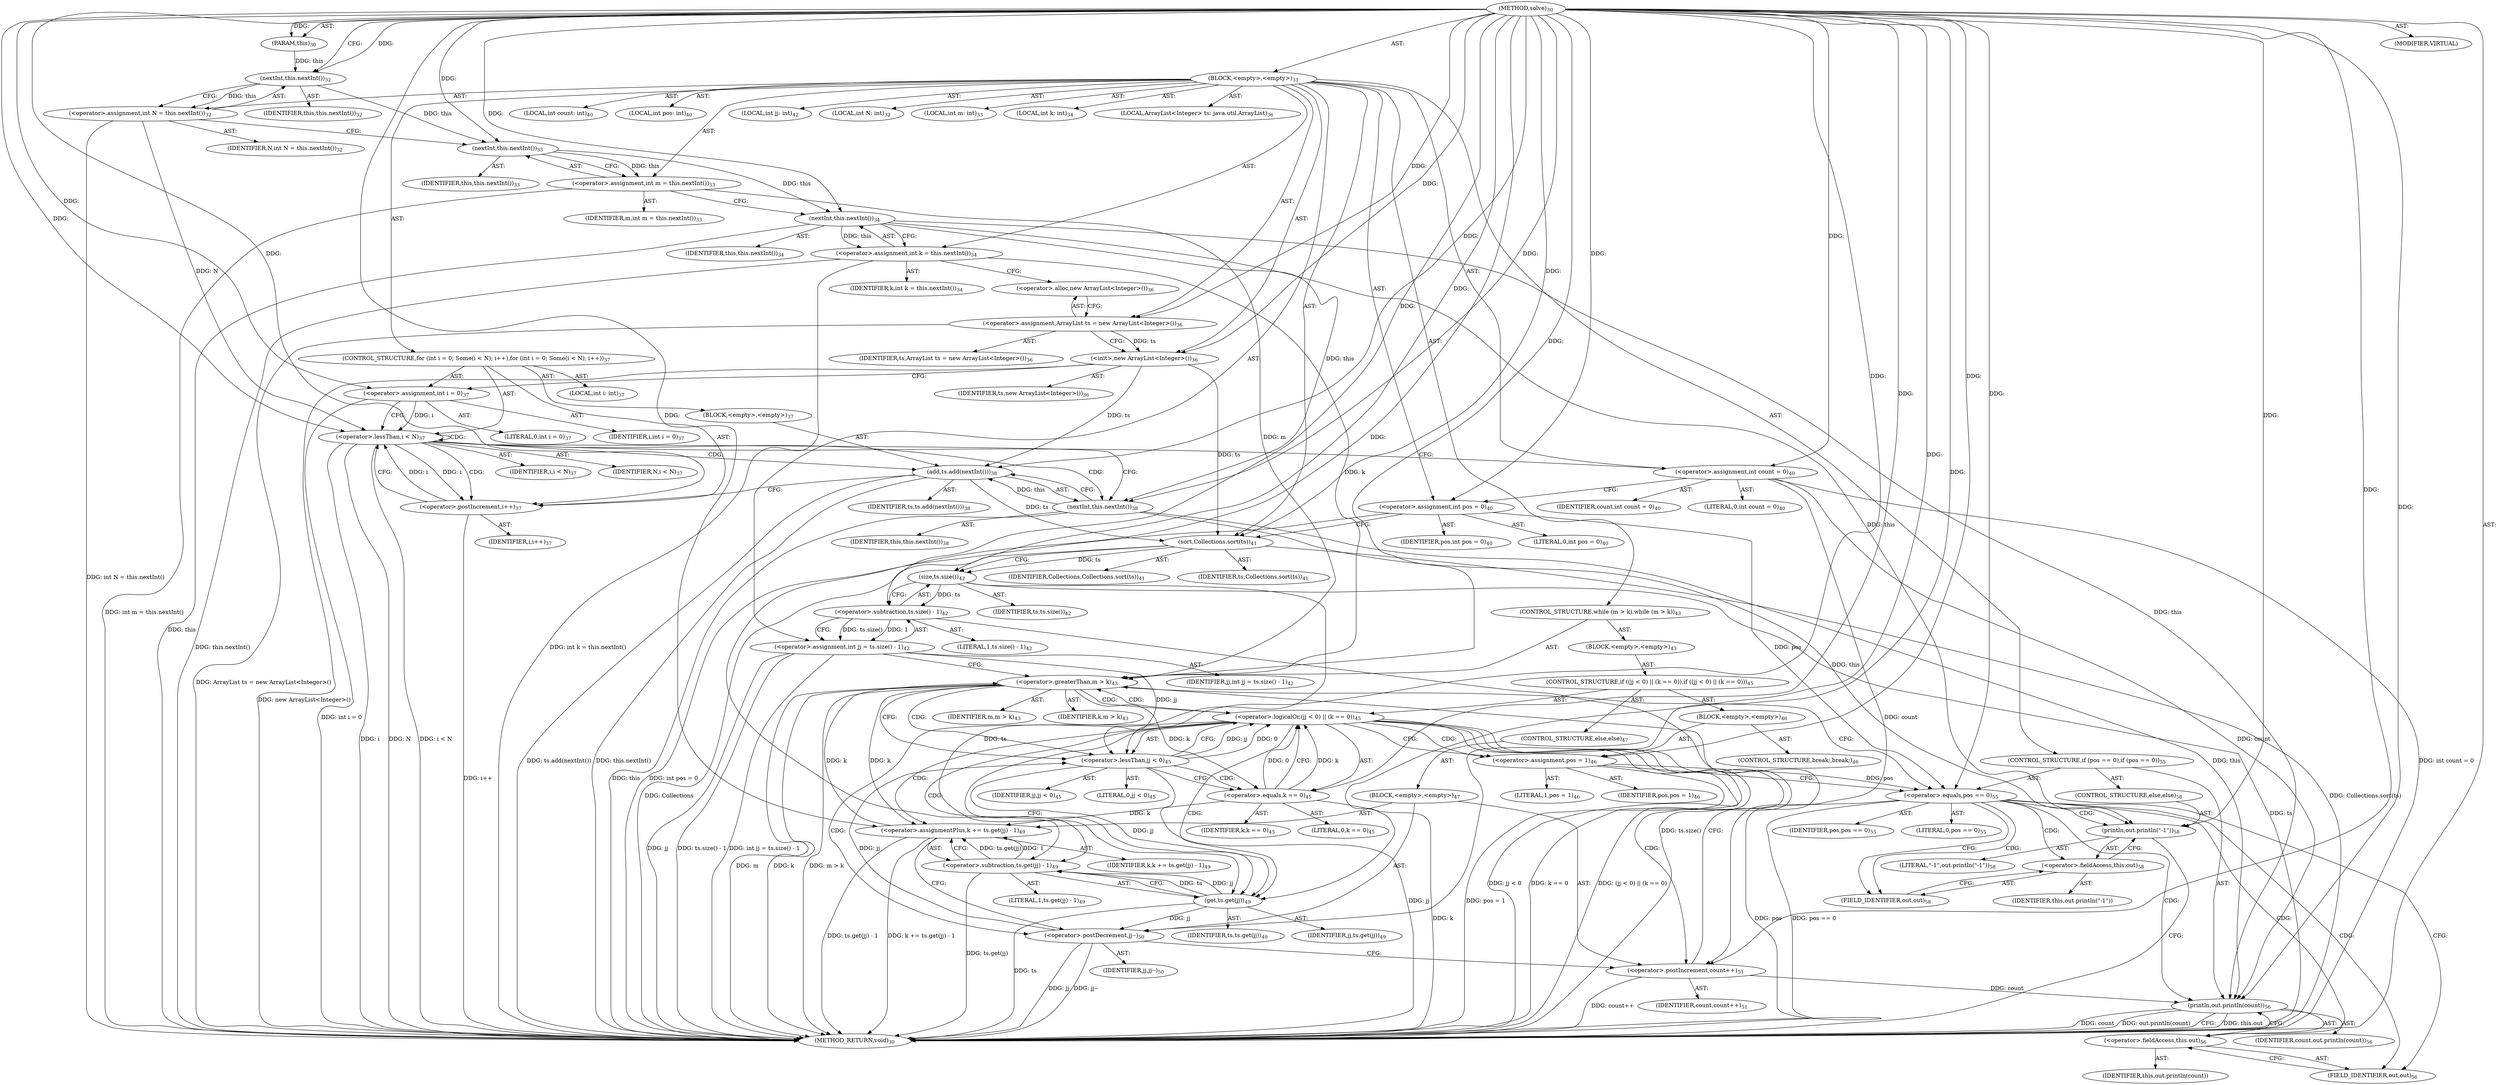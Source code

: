 digraph "solve" {  
"120" [label = <(METHOD,solve)<SUB>30</SUB>> ]
"6" [label = <(PARAM,this)<SUB>30</SUB>> ]
"121" [label = <(BLOCK,&lt;empty&gt;,&lt;empty&gt;)<SUB>31</SUB>> ]
"122" [label = <(LOCAL,int N: int)<SUB>32</SUB>> ]
"123" [label = <(&lt;operator&gt;.assignment,int N = this.nextInt())<SUB>32</SUB>> ]
"124" [label = <(IDENTIFIER,N,int N = this.nextInt())<SUB>32</SUB>> ]
"125" [label = <(nextInt,this.nextInt())<SUB>32</SUB>> ]
"5" [label = <(IDENTIFIER,this,this.nextInt())<SUB>32</SUB>> ]
"126" [label = <(LOCAL,int m: int)<SUB>33</SUB>> ]
"127" [label = <(&lt;operator&gt;.assignment,int m = this.nextInt())<SUB>33</SUB>> ]
"128" [label = <(IDENTIFIER,m,int m = this.nextInt())<SUB>33</SUB>> ]
"129" [label = <(nextInt,this.nextInt())<SUB>33</SUB>> ]
"7" [label = <(IDENTIFIER,this,this.nextInt())<SUB>33</SUB>> ]
"130" [label = <(LOCAL,int k: int)<SUB>34</SUB>> ]
"131" [label = <(&lt;operator&gt;.assignment,int k = this.nextInt())<SUB>34</SUB>> ]
"132" [label = <(IDENTIFIER,k,int k = this.nextInt())<SUB>34</SUB>> ]
"133" [label = <(nextInt,this.nextInt())<SUB>34</SUB>> ]
"8" [label = <(IDENTIFIER,this,this.nextInt())<SUB>34</SUB>> ]
"10" [label = <(LOCAL,ArrayList&lt;Integer&gt; ts: java.util.ArrayList)<SUB>36</SUB>> ]
"134" [label = <(&lt;operator&gt;.assignment,ArrayList ts = new ArrayList&lt;Integer&gt;())<SUB>36</SUB>> ]
"135" [label = <(IDENTIFIER,ts,ArrayList ts = new ArrayList&lt;Integer&gt;())<SUB>36</SUB>> ]
"136" [label = <(&lt;operator&gt;.alloc,new ArrayList&lt;Integer&gt;())<SUB>36</SUB>> ]
"137" [label = <(&lt;init&gt;,new ArrayList&lt;Integer&gt;())<SUB>36</SUB>> ]
"9" [label = <(IDENTIFIER,ts,new ArrayList&lt;Integer&gt;())<SUB>36</SUB>> ]
"138" [label = <(CONTROL_STRUCTURE,for (int i = 0; Some(i &lt; N); i++),for (int i = 0; Some(i &lt; N); i++))<SUB>37</SUB>> ]
"139" [label = <(LOCAL,int i: int)<SUB>37</SUB>> ]
"140" [label = <(&lt;operator&gt;.assignment,int i = 0)<SUB>37</SUB>> ]
"141" [label = <(IDENTIFIER,i,int i = 0)<SUB>37</SUB>> ]
"142" [label = <(LITERAL,0,int i = 0)<SUB>37</SUB>> ]
"143" [label = <(&lt;operator&gt;.lessThan,i &lt; N)<SUB>37</SUB>> ]
"144" [label = <(IDENTIFIER,i,i &lt; N)<SUB>37</SUB>> ]
"145" [label = <(IDENTIFIER,N,i &lt; N)<SUB>37</SUB>> ]
"146" [label = <(&lt;operator&gt;.postIncrement,i++)<SUB>37</SUB>> ]
"147" [label = <(IDENTIFIER,i,i++)<SUB>37</SUB>> ]
"148" [label = <(BLOCK,&lt;empty&gt;,&lt;empty&gt;)<SUB>37</SUB>> ]
"149" [label = <(add,ts.add(nextInt()))<SUB>38</SUB>> ]
"150" [label = <(IDENTIFIER,ts,ts.add(nextInt()))<SUB>38</SUB>> ]
"151" [label = <(nextInt,this.nextInt())<SUB>38</SUB>> ]
"11" [label = <(IDENTIFIER,this,this.nextInt())<SUB>38</SUB>> ]
"152" [label = <(LOCAL,int count: int)<SUB>40</SUB>> ]
"153" [label = <(LOCAL,int pos: int)<SUB>40</SUB>> ]
"154" [label = <(&lt;operator&gt;.assignment,int count = 0)<SUB>40</SUB>> ]
"155" [label = <(IDENTIFIER,count,int count = 0)<SUB>40</SUB>> ]
"156" [label = <(LITERAL,0,int count = 0)<SUB>40</SUB>> ]
"157" [label = <(&lt;operator&gt;.assignment,int pos = 0)<SUB>40</SUB>> ]
"158" [label = <(IDENTIFIER,pos,int pos = 0)<SUB>40</SUB>> ]
"159" [label = <(LITERAL,0,int pos = 0)<SUB>40</SUB>> ]
"160" [label = <(sort,Collections.sort(ts))<SUB>41</SUB>> ]
"161" [label = <(IDENTIFIER,Collections,Collections.sort(ts))<SUB>41</SUB>> ]
"162" [label = <(IDENTIFIER,ts,Collections.sort(ts))<SUB>41</SUB>> ]
"163" [label = <(LOCAL,int jj: int)<SUB>42</SUB>> ]
"164" [label = <(&lt;operator&gt;.assignment,int jj = ts.size() - 1)<SUB>42</SUB>> ]
"165" [label = <(IDENTIFIER,jj,int jj = ts.size() - 1)<SUB>42</SUB>> ]
"166" [label = <(&lt;operator&gt;.subtraction,ts.size() - 1)<SUB>42</SUB>> ]
"167" [label = <(size,ts.size())<SUB>42</SUB>> ]
"168" [label = <(IDENTIFIER,ts,ts.size())<SUB>42</SUB>> ]
"169" [label = <(LITERAL,1,ts.size() - 1)<SUB>42</SUB>> ]
"170" [label = <(CONTROL_STRUCTURE,while (m &gt; k),while (m &gt; k))<SUB>43</SUB>> ]
"171" [label = <(&lt;operator&gt;.greaterThan,m &gt; k)<SUB>43</SUB>> ]
"172" [label = <(IDENTIFIER,m,m &gt; k)<SUB>43</SUB>> ]
"173" [label = <(IDENTIFIER,k,m &gt; k)<SUB>43</SUB>> ]
"174" [label = <(BLOCK,&lt;empty&gt;,&lt;empty&gt;)<SUB>43</SUB>> ]
"175" [label = <(CONTROL_STRUCTURE,if ((jj &lt; 0) || (k == 0)),if ((jj &lt; 0) || (k == 0)))<SUB>45</SUB>> ]
"176" [label = <(&lt;operator&gt;.logicalOr,(jj &lt; 0) || (k == 0))<SUB>45</SUB>> ]
"177" [label = <(&lt;operator&gt;.lessThan,jj &lt; 0)<SUB>45</SUB>> ]
"178" [label = <(IDENTIFIER,jj,jj &lt; 0)<SUB>45</SUB>> ]
"179" [label = <(LITERAL,0,jj &lt; 0)<SUB>45</SUB>> ]
"180" [label = <(&lt;operator&gt;.equals,k == 0)<SUB>45</SUB>> ]
"181" [label = <(IDENTIFIER,k,k == 0)<SUB>45</SUB>> ]
"182" [label = <(LITERAL,0,k == 0)<SUB>45</SUB>> ]
"183" [label = <(BLOCK,&lt;empty&gt;,&lt;empty&gt;)<SUB>46</SUB>> ]
"184" [label = <(&lt;operator&gt;.assignment,pos = 1)<SUB>46</SUB>> ]
"185" [label = <(IDENTIFIER,pos,pos = 1)<SUB>46</SUB>> ]
"186" [label = <(LITERAL,1,pos = 1)<SUB>46</SUB>> ]
"187" [label = <(CONTROL_STRUCTURE,break;,break;)<SUB>46</SUB>> ]
"188" [label = <(CONTROL_STRUCTURE,else,else)<SUB>47</SUB>> ]
"189" [label = <(BLOCK,&lt;empty&gt;,&lt;empty&gt;)<SUB>47</SUB>> ]
"190" [label = <(&lt;operator&gt;.assignmentPlus,k += ts.get(jj) - 1)<SUB>49</SUB>> ]
"191" [label = <(IDENTIFIER,k,k += ts.get(jj) - 1)<SUB>49</SUB>> ]
"192" [label = <(&lt;operator&gt;.subtraction,ts.get(jj) - 1)<SUB>49</SUB>> ]
"193" [label = <(get,ts.get(jj))<SUB>49</SUB>> ]
"194" [label = <(IDENTIFIER,ts,ts.get(jj))<SUB>49</SUB>> ]
"195" [label = <(IDENTIFIER,jj,ts.get(jj))<SUB>49</SUB>> ]
"196" [label = <(LITERAL,1,ts.get(jj) - 1)<SUB>49</SUB>> ]
"197" [label = <(&lt;operator&gt;.postDecrement,jj--)<SUB>50</SUB>> ]
"198" [label = <(IDENTIFIER,jj,jj--)<SUB>50</SUB>> ]
"199" [label = <(&lt;operator&gt;.postIncrement,count++)<SUB>51</SUB>> ]
"200" [label = <(IDENTIFIER,count,count++)<SUB>51</SUB>> ]
"201" [label = <(CONTROL_STRUCTURE,if (pos == 0),if (pos == 0))<SUB>55</SUB>> ]
"202" [label = <(&lt;operator&gt;.equals,pos == 0)<SUB>55</SUB>> ]
"203" [label = <(IDENTIFIER,pos,pos == 0)<SUB>55</SUB>> ]
"204" [label = <(LITERAL,0,pos == 0)<SUB>55</SUB>> ]
"205" [label = <(println,out.println(count))<SUB>56</SUB>> ]
"206" [label = <(&lt;operator&gt;.fieldAccess,this.out)<SUB>56</SUB>> ]
"207" [label = <(IDENTIFIER,this,out.println(count))> ]
"208" [label = <(FIELD_IDENTIFIER,out,out)<SUB>56</SUB>> ]
"209" [label = <(IDENTIFIER,count,out.println(count))<SUB>56</SUB>> ]
"210" [label = <(CONTROL_STRUCTURE,else,else)<SUB>58</SUB>> ]
"211" [label = <(println,out.println(&quot;-1&quot;))<SUB>58</SUB>> ]
"212" [label = <(&lt;operator&gt;.fieldAccess,this.out)<SUB>58</SUB>> ]
"213" [label = <(IDENTIFIER,this,out.println(&quot;-1&quot;))> ]
"214" [label = <(FIELD_IDENTIFIER,out,out)<SUB>58</SUB>> ]
"215" [label = <(LITERAL,&quot;-1&quot;,out.println(&quot;-1&quot;))<SUB>58</SUB>> ]
"216" [label = <(MODIFIER,VIRTUAL)> ]
"217" [label = <(METHOD_RETURN,void)<SUB>30</SUB>> ]
  "120" -> "6"  [ label = "AST: "] 
  "120" -> "121"  [ label = "AST: "] 
  "120" -> "216"  [ label = "AST: "] 
  "120" -> "217"  [ label = "AST: "] 
  "121" -> "122"  [ label = "AST: "] 
  "121" -> "123"  [ label = "AST: "] 
  "121" -> "126"  [ label = "AST: "] 
  "121" -> "127"  [ label = "AST: "] 
  "121" -> "130"  [ label = "AST: "] 
  "121" -> "131"  [ label = "AST: "] 
  "121" -> "10"  [ label = "AST: "] 
  "121" -> "134"  [ label = "AST: "] 
  "121" -> "137"  [ label = "AST: "] 
  "121" -> "138"  [ label = "AST: "] 
  "121" -> "152"  [ label = "AST: "] 
  "121" -> "153"  [ label = "AST: "] 
  "121" -> "154"  [ label = "AST: "] 
  "121" -> "157"  [ label = "AST: "] 
  "121" -> "160"  [ label = "AST: "] 
  "121" -> "163"  [ label = "AST: "] 
  "121" -> "164"  [ label = "AST: "] 
  "121" -> "170"  [ label = "AST: "] 
  "121" -> "201"  [ label = "AST: "] 
  "123" -> "124"  [ label = "AST: "] 
  "123" -> "125"  [ label = "AST: "] 
  "125" -> "5"  [ label = "AST: "] 
  "127" -> "128"  [ label = "AST: "] 
  "127" -> "129"  [ label = "AST: "] 
  "129" -> "7"  [ label = "AST: "] 
  "131" -> "132"  [ label = "AST: "] 
  "131" -> "133"  [ label = "AST: "] 
  "133" -> "8"  [ label = "AST: "] 
  "134" -> "135"  [ label = "AST: "] 
  "134" -> "136"  [ label = "AST: "] 
  "137" -> "9"  [ label = "AST: "] 
  "138" -> "139"  [ label = "AST: "] 
  "138" -> "140"  [ label = "AST: "] 
  "138" -> "143"  [ label = "AST: "] 
  "138" -> "146"  [ label = "AST: "] 
  "138" -> "148"  [ label = "AST: "] 
  "140" -> "141"  [ label = "AST: "] 
  "140" -> "142"  [ label = "AST: "] 
  "143" -> "144"  [ label = "AST: "] 
  "143" -> "145"  [ label = "AST: "] 
  "146" -> "147"  [ label = "AST: "] 
  "148" -> "149"  [ label = "AST: "] 
  "149" -> "150"  [ label = "AST: "] 
  "149" -> "151"  [ label = "AST: "] 
  "151" -> "11"  [ label = "AST: "] 
  "154" -> "155"  [ label = "AST: "] 
  "154" -> "156"  [ label = "AST: "] 
  "157" -> "158"  [ label = "AST: "] 
  "157" -> "159"  [ label = "AST: "] 
  "160" -> "161"  [ label = "AST: "] 
  "160" -> "162"  [ label = "AST: "] 
  "164" -> "165"  [ label = "AST: "] 
  "164" -> "166"  [ label = "AST: "] 
  "166" -> "167"  [ label = "AST: "] 
  "166" -> "169"  [ label = "AST: "] 
  "167" -> "168"  [ label = "AST: "] 
  "170" -> "171"  [ label = "AST: "] 
  "170" -> "174"  [ label = "AST: "] 
  "171" -> "172"  [ label = "AST: "] 
  "171" -> "173"  [ label = "AST: "] 
  "174" -> "175"  [ label = "AST: "] 
  "175" -> "176"  [ label = "AST: "] 
  "175" -> "183"  [ label = "AST: "] 
  "175" -> "188"  [ label = "AST: "] 
  "176" -> "177"  [ label = "AST: "] 
  "176" -> "180"  [ label = "AST: "] 
  "177" -> "178"  [ label = "AST: "] 
  "177" -> "179"  [ label = "AST: "] 
  "180" -> "181"  [ label = "AST: "] 
  "180" -> "182"  [ label = "AST: "] 
  "183" -> "184"  [ label = "AST: "] 
  "183" -> "187"  [ label = "AST: "] 
  "184" -> "185"  [ label = "AST: "] 
  "184" -> "186"  [ label = "AST: "] 
  "188" -> "189"  [ label = "AST: "] 
  "189" -> "190"  [ label = "AST: "] 
  "189" -> "197"  [ label = "AST: "] 
  "189" -> "199"  [ label = "AST: "] 
  "190" -> "191"  [ label = "AST: "] 
  "190" -> "192"  [ label = "AST: "] 
  "192" -> "193"  [ label = "AST: "] 
  "192" -> "196"  [ label = "AST: "] 
  "193" -> "194"  [ label = "AST: "] 
  "193" -> "195"  [ label = "AST: "] 
  "197" -> "198"  [ label = "AST: "] 
  "199" -> "200"  [ label = "AST: "] 
  "201" -> "202"  [ label = "AST: "] 
  "201" -> "205"  [ label = "AST: "] 
  "201" -> "210"  [ label = "AST: "] 
  "202" -> "203"  [ label = "AST: "] 
  "202" -> "204"  [ label = "AST: "] 
  "205" -> "206"  [ label = "AST: "] 
  "205" -> "209"  [ label = "AST: "] 
  "206" -> "207"  [ label = "AST: "] 
  "206" -> "208"  [ label = "AST: "] 
  "210" -> "211"  [ label = "AST: "] 
  "211" -> "212"  [ label = "AST: "] 
  "211" -> "215"  [ label = "AST: "] 
  "212" -> "213"  [ label = "AST: "] 
  "212" -> "214"  [ label = "AST: "] 
  "123" -> "129"  [ label = "CFG: "] 
  "127" -> "133"  [ label = "CFG: "] 
  "131" -> "136"  [ label = "CFG: "] 
  "134" -> "137"  [ label = "CFG: "] 
  "137" -> "140"  [ label = "CFG: "] 
  "154" -> "157"  [ label = "CFG: "] 
  "157" -> "160"  [ label = "CFG: "] 
  "160" -> "167"  [ label = "CFG: "] 
  "164" -> "171"  [ label = "CFG: "] 
  "125" -> "123"  [ label = "CFG: "] 
  "129" -> "127"  [ label = "CFG: "] 
  "133" -> "131"  [ label = "CFG: "] 
  "136" -> "134"  [ label = "CFG: "] 
  "140" -> "143"  [ label = "CFG: "] 
  "143" -> "151"  [ label = "CFG: "] 
  "143" -> "154"  [ label = "CFG: "] 
  "146" -> "143"  [ label = "CFG: "] 
  "166" -> "164"  [ label = "CFG: "] 
  "171" -> "177"  [ label = "CFG: "] 
  "171" -> "202"  [ label = "CFG: "] 
  "202" -> "208"  [ label = "CFG: "] 
  "202" -> "214"  [ label = "CFG: "] 
  "205" -> "217"  [ label = "CFG: "] 
  "149" -> "146"  [ label = "CFG: "] 
  "167" -> "166"  [ label = "CFG: "] 
  "206" -> "205"  [ label = "CFG: "] 
  "211" -> "217"  [ label = "CFG: "] 
  "151" -> "149"  [ label = "CFG: "] 
  "176" -> "184"  [ label = "CFG: "] 
  "176" -> "193"  [ label = "CFG: "] 
  "208" -> "206"  [ label = "CFG: "] 
  "212" -> "211"  [ label = "CFG: "] 
  "177" -> "176"  [ label = "CFG: "] 
  "177" -> "180"  [ label = "CFG: "] 
  "180" -> "176"  [ label = "CFG: "] 
  "184" -> "202"  [ label = "CFG: "] 
  "214" -> "212"  [ label = "CFG: "] 
  "190" -> "197"  [ label = "CFG: "] 
  "197" -> "199"  [ label = "CFG: "] 
  "199" -> "171"  [ label = "CFG: "] 
  "192" -> "190"  [ label = "CFG: "] 
  "193" -> "192"  [ label = "CFG: "] 
  "120" -> "125"  [ label = "CFG: "] 
  "123" -> "217"  [ label = "DDG: int N = this.nextInt()"] 
  "127" -> "217"  [ label = "DDG: int m = this.nextInt()"] 
  "133" -> "217"  [ label = "DDG: this"] 
  "131" -> "217"  [ label = "DDG: this.nextInt()"] 
  "131" -> "217"  [ label = "DDG: int k = this.nextInt()"] 
  "134" -> "217"  [ label = "DDG: ArrayList ts = new ArrayList&lt;Integer&gt;()"] 
  "137" -> "217"  [ label = "DDG: new ArrayList&lt;Integer&gt;()"] 
  "140" -> "217"  [ label = "DDG: int i = 0"] 
  "143" -> "217"  [ label = "DDG: i"] 
  "143" -> "217"  [ label = "DDG: N"] 
  "143" -> "217"  [ label = "DDG: i &lt; N"] 
  "154" -> "217"  [ label = "DDG: int count = 0"] 
  "157" -> "217"  [ label = "DDG: int pos = 0"] 
  "160" -> "217"  [ label = "DDG: Collections.sort(ts)"] 
  "164" -> "217"  [ label = "DDG: jj"] 
  "167" -> "217"  [ label = "DDG: ts"] 
  "166" -> "217"  [ label = "DDG: ts.size()"] 
  "164" -> "217"  [ label = "DDG: ts.size() - 1"] 
  "164" -> "217"  [ label = "DDG: int jj = ts.size() - 1"] 
  "171" -> "217"  [ label = "DDG: m"] 
  "171" -> "217"  [ label = "DDG: k"] 
  "171" -> "217"  [ label = "DDG: m &gt; k"] 
  "177" -> "217"  [ label = "DDG: jj"] 
  "176" -> "217"  [ label = "DDG: jj &lt; 0"] 
  "180" -> "217"  [ label = "DDG: k"] 
  "176" -> "217"  [ label = "DDG: k == 0"] 
  "176" -> "217"  [ label = "DDG: (jj &lt; 0) || (k == 0)"] 
  "193" -> "217"  [ label = "DDG: ts"] 
  "192" -> "217"  [ label = "DDG: ts.get(jj)"] 
  "190" -> "217"  [ label = "DDG: ts.get(jj) - 1"] 
  "190" -> "217"  [ label = "DDG: k += ts.get(jj) - 1"] 
  "197" -> "217"  [ label = "DDG: jj"] 
  "197" -> "217"  [ label = "DDG: jj--"] 
  "199" -> "217"  [ label = "DDG: count++"] 
  "184" -> "217"  [ label = "DDG: pos = 1"] 
  "202" -> "217"  [ label = "DDG: pos"] 
  "202" -> "217"  [ label = "DDG: pos == 0"] 
  "205" -> "217"  [ label = "DDG: this.out"] 
  "205" -> "217"  [ label = "DDG: count"] 
  "205" -> "217"  [ label = "DDG: out.println(count)"] 
  "151" -> "217"  [ label = "DDG: this"] 
  "149" -> "217"  [ label = "DDG: this.nextInt()"] 
  "149" -> "217"  [ label = "DDG: ts.add(nextInt())"] 
  "146" -> "217"  [ label = "DDG: i++"] 
  "160" -> "217"  [ label = "DDG: Collections"] 
  "120" -> "6"  [ label = "DDG: "] 
  "125" -> "123"  [ label = "DDG: this"] 
  "129" -> "127"  [ label = "DDG: this"] 
  "133" -> "131"  [ label = "DDG: this"] 
  "120" -> "134"  [ label = "DDG: "] 
  "120" -> "154"  [ label = "DDG: "] 
  "120" -> "157"  [ label = "DDG: "] 
  "166" -> "164"  [ label = "DDG: ts.size()"] 
  "166" -> "164"  [ label = "DDG: 1"] 
  "134" -> "137"  [ label = "DDG: ts"] 
  "120" -> "137"  [ label = "DDG: "] 
  "120" -> "140"  [ label = "DDG: "] 
  "120" -> "160"  [ label = "DDG: "] 
  "137" -> "160"  [ label = "DDG: ts"] 
  "149" -> "160"  [ label = "DDG: ts"] 
  "6" -> "125"  [ label = "DDG: this"] 
  "120" -> "125"  [ label = "DDG: "] 
  "125" -> "129"  [ label = "DDG: this"] 
  "120" -> "129"  [ label = "DDG: "] 
  "129" -> "133"  [ label = "DDG: this"] 
  "120" -> "133"  [ label = "DDG: "] 
  "140" -> "143"  [ label = "DDG: i"] 
  "146" -> "143"  [ label = "DDG: i"] 
  "120" -> "143"  [ label = "DDG: "] 
  "123" -> "143"  [ label = "DDG: N"] 
  "143" -> "146"  [ label = "DDG: i"] 
  "120" -> "146"  [ label = "DDG: "] 
  "167" -> "166"  [ label = "DDG: ts"] 
  "120" -> "166"  [ label = "DDG: "] 
  "127" -> "171"  [ label = "DDG: m"] 
  "120" -> "171"  [ label = "DDG: "] 
  "131" -> "171"  [ label = "DDG: k"] 
  "190" -> "171"  [ label = "DDG: k"] 
  "157" -> "202"  [ label = "DDG: pos"] 
  "184" -> "202"  [ label = "DDG: pos"] 
  "120" -> "202"  [ label = "DDG: "] 
  "133" -> "205"  [ label = "DDG: this"] 
  "151" -> "205"  [ label = "DDG: this"] 
  "154" -> "205"  [ label = "DDG: count"] 
  "199" -> "205"  [ label = "DDG: count"] 
  "120" -> "205"  [ label = "DDG: "] 
  "137" -> "149"  [ label = "DDG: ts"] 
  "120" -> "149"  [ label = "DDG: "] 
  "151" -> "149"  [ label = "DDG: this"] 
  "160" -> "167"  [ label = "DDG: ts"] 
  "120" -> "167"  [ label = "DDG: "] 
  "133" -> "211"  [ label = "DDG: this"] 
  "151" -> "211"  [ label = "DDG: this"] 
  "120" -> "211"  [ label = "DDG: "] 
  "133" -> "151"  [ label = "DDG: this"] 
  "120" -> "151"  [ label = "DDG: "] 
  "177" -> "176"  [ label = "DDG: jj"] 
  "177" -> "176"  [ label = "DDG: 0"] 
  "180" -> "176"  [ label = "DDG: k"] 
  "180" -> "176"  [ label = "DDG: 0"] 
  "120" -> "184"  [ label = "DDG: "] 
  "164" -> "177"  [ label = "DDG: jj"] 
  "197" -> "177"  [ label = "DDG: jj"] 
  "120" -> "177"  [ label = "DDG: "] 
  "171" -> "180"  [ label = "DDG: k"] 
  "120" -> "180"  [ label = "DDG: "] 
  "192" -> "190"  [ label = "DDG: ts.get(jj)"] 
  "192" -> "190"  [ label = "DDG: 1"] 
  "171" -> "190"  [ label = "DDG: k"] 
  "180" -> "190"  [ label = "DDG: k"] 
  "120" -> "190"  [ label = "DDG: "] 
  "193" -> "197"  [ label = "DDG: jj"] 
  "120" -> "197"  [ label = "DDG: "] 
  "154" -> "199"  [ label = "DDG: count"] 
  "120" -> "199"  [ label = "DDG: "] 
  "193" -> "192"  [ label = "DDG: ts"] 
  "193" -> "192"  [ label = "DDG: jj"] 
  "120" -> "192"  [ label = "DDG: "] 
  "167" -> "193"  [ label = "DDG: ts"] 
  "120" -> "193"  [ label = "DDG: "] 
  "177" -> "193"  [ label = "DDG: jj"] 
  "143" -> "146"  [ label = "CDG: "] 
  "143" -> "149"  [ label = "CDG: "] 
  "143" -> "151"  [ label = "CDG: "] 
  "143" -> "143"  [ label = "CDG: "] 
  "171" -> "177"  [ label = "CDG: "] 
  "171" -> "176"  [ label = "CDG: "] 
  "202" -> "214"  [ label = "CDG: "] 
  "202" -> "211"  [ label = "CDG: "] 
  "202" -> "206"  [ label = "CDG: "] 
  "202" -> "208"  [ label = "CDG: "] 
  "202" -> "205"  [ label = "CDG: "] 
  "202" -> "212"  [ label = "CDG: "] 
  "176" -> "192"  [ label = "CDG: "] 
  "176" -> "193"  [ label = "CDG: "] 
  "176" -> "197"  [ label = "CDG: "] 
  "176" -> "190"  [ label = "CDG: "] 
  "176" -> "184"  [ label = "CDG: "] 
  "176" -> "171"  [ label = "CDG: "] 
  "176" -> "199"  [ label = "CDG: "] 
  "177" -> "180"  [ label = "CDG: "] 
}
